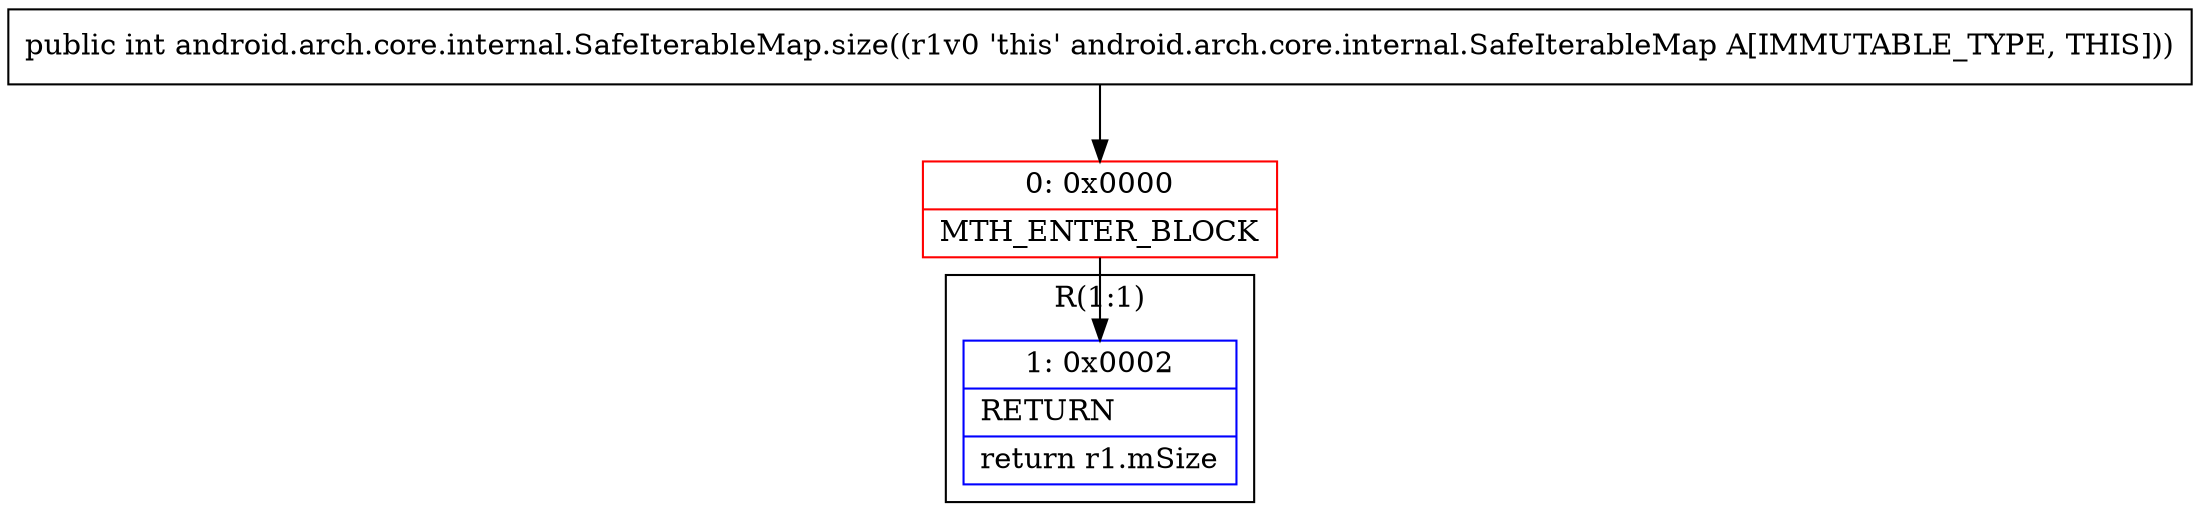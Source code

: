 digraph "CFG forandroid.arch.core.internal.SafeIterableMap.size()I" {
subgraph cluster_Region_206186134 {
label = "R(1:1)";
node [shape=record,color=blue];
Node_1 [shape=record,label="{1\:\ 0x0002|RETURN\l|return r1.mSize\l}"];
}
Node_0 [shape=record,color=red,label="{0\:\ 0x0000|MTH_ENTER_BLOCK\l}"];
MethodNode[shape=record,label="{public int android.arch.core.internal.SafeIterableMap.size((r1v0 'this' android.arch.core.internal.SafeIterableMap A[IMMUTABLE_TYPE, THIS])) }"];
MethodNode -> Node_0;
Node_0 -> Node_1;
}

